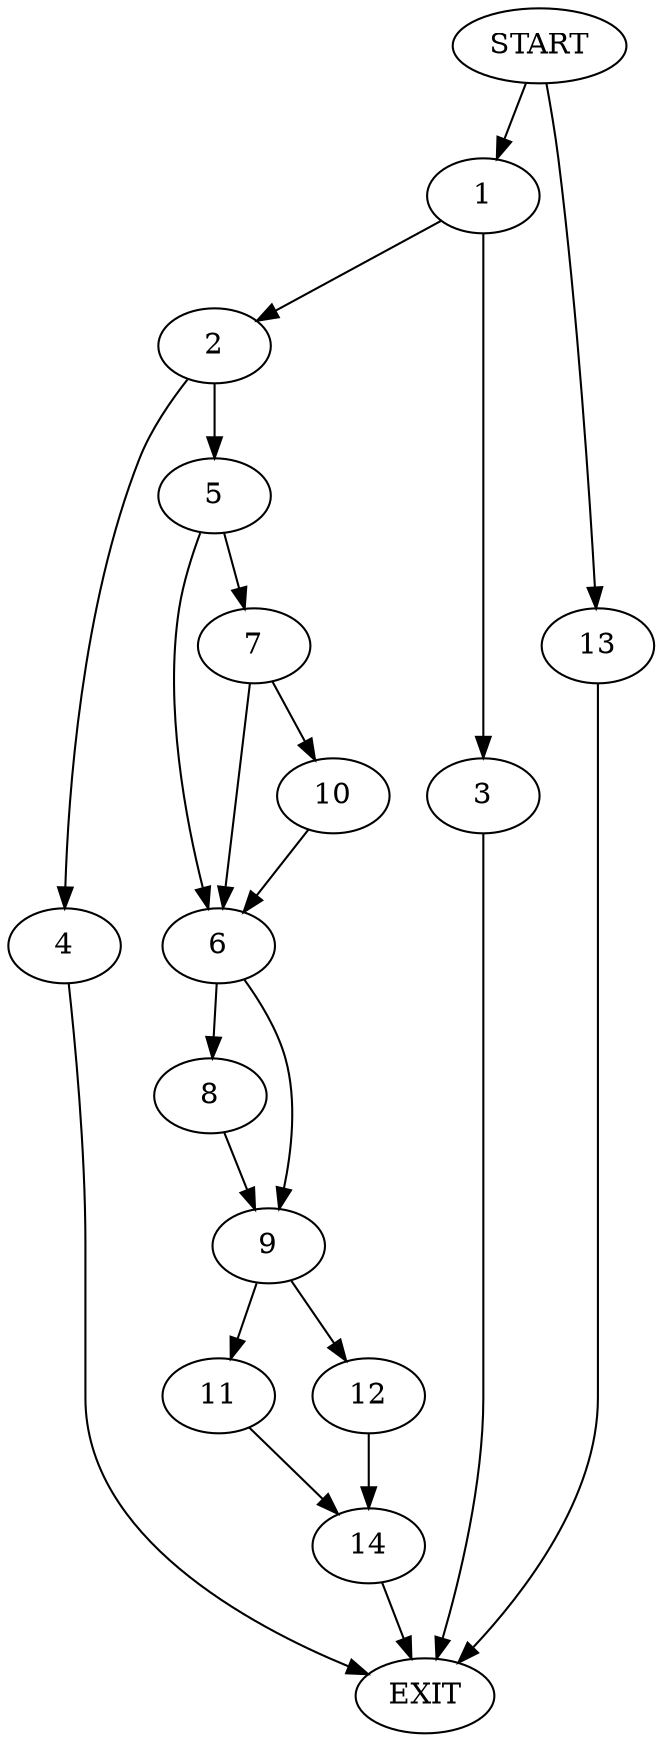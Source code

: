 digraph {
0 [label="START"]
15 [label="EXIT"]
0 -> 1
1 -> 2
1 -> 3
3 -> 15
2 -> 4
2 -> 5
4 -> 15
5 -> 6
5 -> 7
6 -> 8
6 -> 9
7 -> 6
7 -> 10
10 -> 6
8 -> 9
9 -> 11
9 -> 12
0 -> 13
13 -> 15
12 -> 14
11 -> 14
14 -> 15
}
